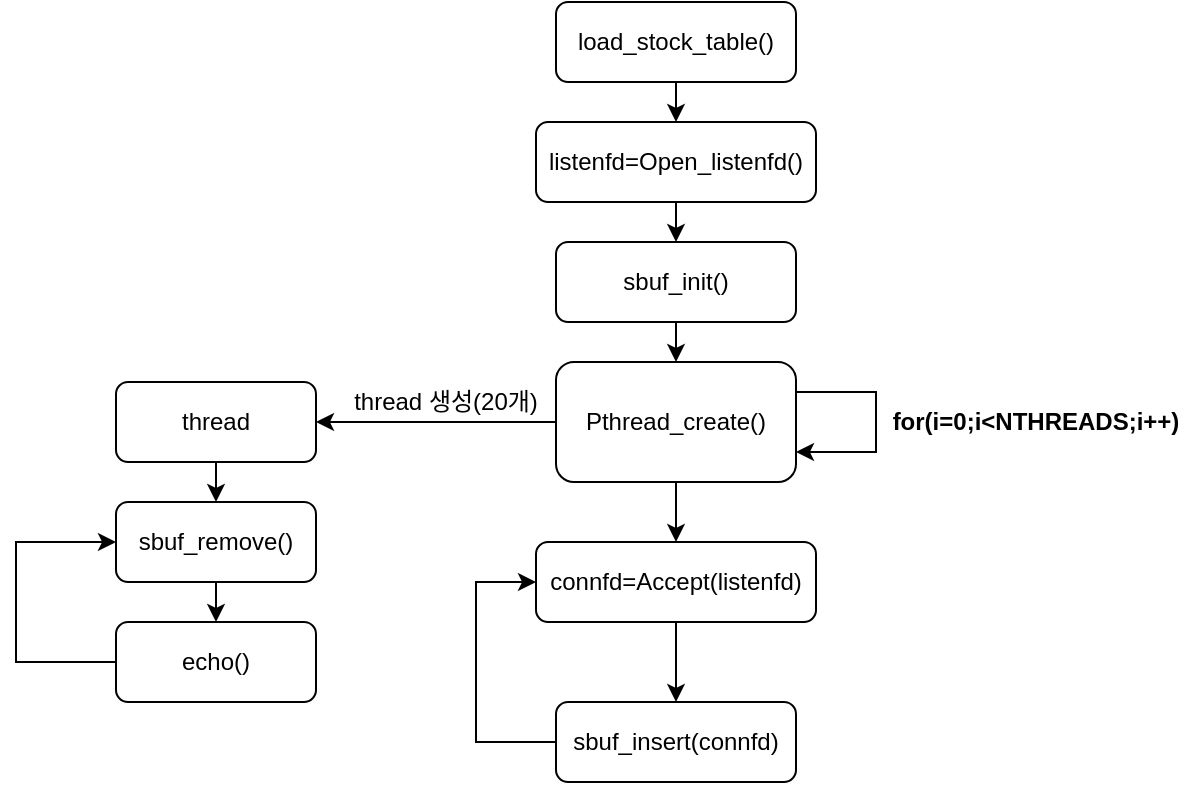 <mxfile version="14.7.7" type="device"><diagram id="Cj0febNn6rzZ0Kgm6FYG" name="Page-1"><mxGraphModel dx="1336" dy="537" grid="1" gridSize="10" guides="1" tooltips="1" connect="1" arrows="1" fold="1" page="1" pageScale="1" pageWidth="827" pageHeight="1169" math="0" shadow="0"><root><mxCell id="0"/><mxCell id="1" parent="0"/><mxCell id="QQ5NZUW1LYoKQavoxTsC-12" style="edgeStyle=orthogonalEdgeStyle;rounded=0;orthogonalLoop=1;jettySize=auto;html=1;exitX=0.5;exitY=1;exitDx=0;exitDy=0;entryX=0.5;entryY=0;entryDx=0;entryDy=0;" edge="1" parent="1" source="QQ5NZUW1LYoKQavoxTsC-1" target="QQ5NZUW1LYoKQavoxTsC-2"><mxGeometry relative="1" as="geometry"/></mxCell><mxCell id="QQ5NZUW1LYoKQavoxTsC-1" value="load_stock_table()" style="rounded=1;whiteSpace=wrap;html=1;" vertex="1" parent="1"><mxGeometry x="120" y="40" width="120" height="40" as="geometry"/></mxCell><mxCell id="QQ5NZUW1LYoKQavoxTsC-11" style="edgeStyle=orthogonalEdgeStyle;rounded=0;orthogonalLoop=1;jettySize=auto;html=1;exitX=0.5;exitY=1;exitDx=0;exitDy=0;entryX=0.5;entryY=0;entryDx=0;entryDy=0;" edge="1" parent="1" source="QQ5NZUW1LYoKQavoxTsC-2" target="QQ5NZUW1LYoKQavoxTsC-4"><mxGeometry relative="1" as="geometry"/></mxCell><mxCell id="QQ5NZUW1LYoKQavoxTsC-2" value="listenfd=Open_listenfd()" style="rounded=1;whiteSpace=wrap;html=1;" vertex="1" parent="1"><mxGeometry x="110" y="100" width="140" height="40" as="geometry"/></mxCell><mxCell id="QQ5NZUW1LYoKQavoxTsC-10" style="edgeStyle=orthogonalEdgeStyle;rounded=0;orthogonalLoop=1;jettySize=auto;html=1;exitX=0.5;exitY=1;exitDx=0;exitDy=0;entryX=0.5;entryY=0;entryDx=0;entryDy=0;" edge="1" parent="1" source="QQ5NZUW1LYoKQavoxTsC-4" target="QQ5NZUW1LYoKQavoxTsC-5"><mxGeometry relative="1" as="geometry"/></mxCell><mxCell id="QQ5NZUW1LYoKQavoxTsC-4" value="sbuf_init()" style="rounded=1;whiteSpace=wrap;html=1;" vertex="1" parent="1"><mxGeometry x="120" y="160" width="120" height="40" as="geometry"/></mxCell><mxCell id="QQ5NZUW1LYoKQavoxTsC-17" style="edgeStyle=orthogonalEdgeStyle;rounded=0;orthogonalLoop=1;jettySize=auto;html=1;exitX=0.5;exitY=1;exitDx=0;exitDy=0;entryX=0.5;entryY=0;entryDx=0;entryDy=0;" edge="1" parent="1" source="QQ5NZUW1LYoKQavoxTsC-5" target="QQ5NZUW1LYoKQavoxTsC-16"><mxGeometry relative="1" as="geometry"/></mxCell><mxCell id="QQ5NZUW1LYoKQavoxTsC-21" style="edgeStyle=orthogonalEdgeStyle;rounded=0;orthogonalLoop=1;jettySize=auto;html=1;exitX=0;exitY=0.5;exitDx=0;exitDy=0;entryX=1;entryY=0.5;entryDx=0;entryDy=0;" edge="1" parent="1" source="QQ5NZUW1LYoKQavoxTsC-5" target="QQ5NZUW1LYoKQavoxTsC-20"><mxGeometry relative="1" as="geometry"/></mxCell><mxCell id="QQ5NZUW1LYoKQavoxTsC-5" value="Pthread_create()" style="rounded=1;whiteSpace=wrap;html=1;" vertex="1" parent="1"><mxGeometry x="120" y="220" width="120" height="60" as="geometry"/></mxCell><mxCell id="QQ5NZUW1LYoKQavoxTsC-6" value="sbuf_insert(connfd)" style="rounded=1;whiteSpace=wrap;html=1;" vertex="1" parent="1"><mxGeometry x="120" y="390" width="120" height="40" as="geometry"/></mxCell><mxCell id="QQ5NZUW1LYoKQavoxTsC-8" value="&lt;b&gt;for(i=0;i&amp;lt;NTHREADS;i++)&lt;/b&gt;" style="text;html=1;strokeColor=none;fillColor=none;align=center;verticalAlign=middle;whiteSpace=wrap;rounded=0;" vertex="1" parent="1"><mxGeometry x="280" y="230" width="160" height="40" as="geometry"/></mxCell><mxCell id="QQ5NZUW1LYoKQavoxTsC-15" style="edgeStyle=orthogonalEdgeStyle;rounded=0;orthogonalLoop=1;jettySize=auto;html=1;exitX=0;exitY=0.5;exitDx=0;exitDy=0;entryX=0;entryY=0.5;entryDx=0;entryDy=0;" edge="1" parent="1" source="QQ5NZUW1LYoKQavoxTsC-6" target="QQ5NZUW1LYoKQavoxTsC-16"><mxGeometry relative="1" as="geometry"><Array as="points"><mxPoint x="80" y="410"/><mxPoint x="80" y="330"/></Array></mxGeometry></mxCell><mxCell id="QQ5NZUW1LYoKQavoxTsC-18" style="edgeStyle=orthogonalEdgeStyle;rounded=0;orthogonalLoop=1;jettySize=auto;html=1;exitX=0.5;exitY=1;exitDx=0;exitDy=0;entryX=0.5;entryY=0;entryDx=0;entryDy=0;" edge="1" parent="1" source="QQ5NZUW1LYoKQavoxTsC-16" target="QQ5NZUW1LYoKQavoxTsC-6"><mxGeometry relative="1" as="geometry"/></mxCell><mxCell id="QQ5NZUW1LYoKQavoxTsC-16" value="connfd=Accept(listenfd)" style="rounded=1;whiteSpace=wrap;html=1;" vertex="1" parent="1"><mxGeometry x="110" y="310" width="140" height="40" as="geometry"/></mxCell><mxCell id="QQ5NZUW1LYoKQavoxTsC-19" style="edgeStyle=orthogonalEdgeStyle;rounded=0;orthogonalLoop=1;jettySize=auto;html=1;exitX=1;exitY=0.25;exitDx=0;exitDy=0;entryX=1;entryY=0.75;entryDx=0;entryDy=0;" edge="1" parent="1" source="QQ5NZUW1LYoKQavoxTsC-5" target="QQ5NZUW1LYoKQavoxTsC-5"><mxGeometry relative="1" as="geometry"><Array as="points"><mxPoint x="280" y="235"/><mxPoint x="280" y="265"/></Array></mxGeometry></mxCell><mxCell id="QQ5NZUW1LYoKQavoxTsC-26" style="edgeStyle=orthogonalEdgeStyle;rounded=0;orthogonalLoop=1;jettySize=auto;html=1;exitX=0.5;exitY=1;exitDx=0;exitDy=0;entryX=0.5;entryY=0;entryDx=0;entryDy=0;" edge="1" parent="1" source="QQ5NZUW1LYoKQavoxTsC-20" target="QQ5NZUW1LYoKQavoxTsC-24"><mxGeometry relative="1" as="geometry"/></mxCell><mxCell id="QQ5NZUW1LYoKQavoxTsC-20" value="thread" style="rounded=1;whiteSpace=wrap;html=1;" vertex="1" parent="1"><mxGeometry x="-100" y="230" width="100" height="40" as="geometry"/></mxCell><mxCell id="QQ5NZUW1LYoKQavoxTsC-22" value="thread 생성(20개)" style="text;html=1;strokeColor=none;fillColor=none;align=center;verticalAlign=middle;whiteSpace=wrap;rounded=0;" vertex="1" parent="1"><mxGeometry x="10" y="230" width="110" height="20" as="geometry"/></mxCell><mxCell id="QQ5NZUW1LYoKQavoxTsC-27" style="edgeStyle=orthogonalEdgeStyle;rounded=0;orthogonalLoop=1;jettySize=auto;html=1;exitX=0.5;exitY=1;exitDx=0;exitDy=0;entryX=0.5;entryY=0;entryDx=0;entryDy=0;" edge="1" parent="1" source="QQ5NZUW1LYoKQavoxTsC-24" target="QQ5NZUW1LYoKQavoxTsC-25"><mxGeometry relative="1" as="geometry"/></mxCell><mxCell id="QQ5NZUW1LYoKQavoxTsC-24" value="sbuf_remove()" style="rounded=1;whiteSpace=wrap;html=1;" vertex="1" parent="1"><mxGeometry x="-100" y="290" width="100" height="40" as="geometry"/></mxCell><mxCell id="QQ5NZUW1LYoKQavoxTsC-28" style="edgeStyle=orthogonalEdgeStyle;rounded=0;orthogonalLoop=1;jettySize=auto;html=1;exitX=0;exitY=0.5;exitDx=0;exitDy=0;entryX=0;entryY=0.5;entryDx=0;entryDy=0;" edge="1" parent="1" source="QQ5NZUW1LYoKQavoxTsC-25" target="QQ5NZUW1LYoKQavoxTsC-24"><mxGeometry relative="1" as="geometry"><Array as="points"><mxPoint x="-150" y="370"/><mxPoint x="-150" y="310"/></Array></mxGeometry></mxCell><mxCell id="QQ5NZUW1LYoKQavoxTsC-25" value="echo()" style="rounded=1;whiteSpace=wrap;html=1;" vertex="1" parent="1"><mxGeometry x="-100" y="350" width="100" height="40" as="geometry"/></mxCell></root></mxGraphModel></diagram></mxfile>